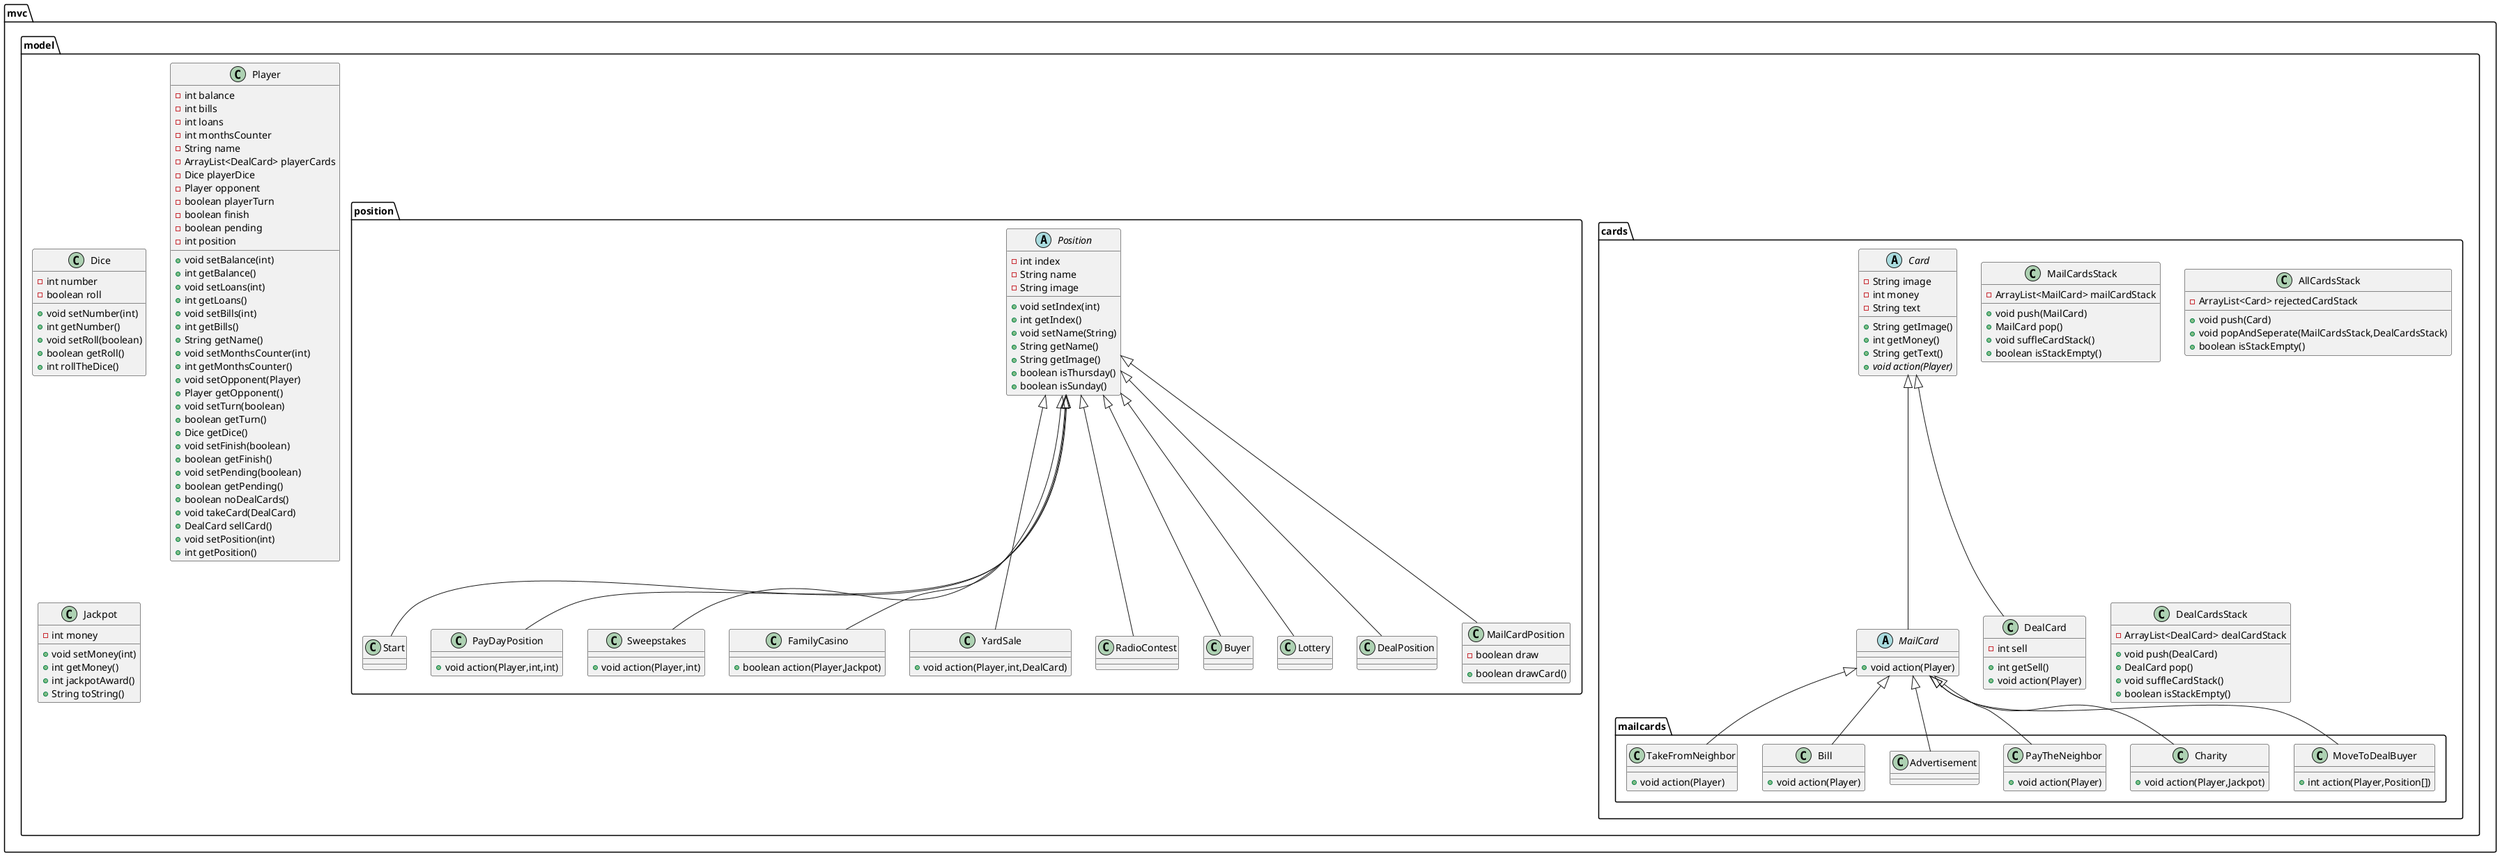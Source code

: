 @startuml
class mvc.model.cards.mailcards.MoveToDealBuyer {
+ int action(Player,Position[])
}
class mvc.model.position.Start {
}
class mvc.model.position.PayDayPosition {
+ void action(Player,int,int)
}
class mvc.model.cards.mailcards.Charity {
+ void action(Player,Jackpot)
}
class mvc.model.Dice {
- int number
- boolean roll
+ void setNumber(int)
+ int getNumber()
+ void setRoll(boolean)
+ boolean getRoll()
+ int rollTheDice()
}
class mvc.model.cards.mailcards.PayTheNeighbor {
+ void action(Player)
}
class mvc.model.position.Sweepstakes {
+ void action(Player,int)
}
class mvc.model.cards.MailCardsStack {
- ArrayList<MailCard> mailCardStack
+ void push(MailCard)
+ MailCard pop()
+ void suffleCardStack()
+ boolean isStackEmpty()
}
class mvc.model.cards.AllCardsStack {
- ArrayList<Card> rejectedCardStack
+ void push(Card)
+ void popAndSeperate(MailCardsStack,DealCardsStack)
+ boolean isStackEmpty()
}
abstract class mvc.model.cards.MailCard {
+ void action(Player)
}
class mvc.model.Player {
- int balance
- int bills
- int loans
- int monthsCounter
- String name
- ArrayList<DealCard> playerCards
- Dice playerDice
- Player opponent
- boolean playerTurn
- boolean finish
- boolean pending
- int position
+ void setBalance(int)
+ int getBalance()
+ void setLoans(int)
+ int getLoans()
+ void setBills(int)
+ int getBills()
+ String getName()
+ void setMonthsCounter(int)
+ int getMonthsCounter()
+ void setOpponent(Player)
+ Player getOpponent()
+ void setTurn(boolean)
+ boolean getTurn()
+ Dice getDice()
+ void setFinish(boolean)
+ boolean getFinish()
+ void setPending(boolean)
+ boolean getPending()
+ boolean noDealCards()
+ void takeCard(DealCard)
+ DealCard sellCard()
+ void setPosition(int)
+ int getPosition()
}
class mvc.model.position.FamilyCasino {
+ boolean action(Player,Jackpot)
}
class mvc.model.cards.mailcards.Advertisement {
}
class mvc.model.position.YardSale {
+ void action(Player,int,DealCard)
}
class mvc.model.position.RadioContest {
}
abstract class mvc.model.cards.Card {
- String image
- int money
- String text
+ String getImage()
+ int getMoney()
+ String getText()
+ {abstract}void action(Player)
}
class mvc.model.cards.mailcards.Bill {
+ void action(Player)
}
class mvc.model.position.Buyer {
}
class mvc.model.position.Lottery {
}
class mvc.model.cards.DealCard {
- int sell
+ int getSell()
+ void action(Player)
}
class mvc.model.position.DealPosition {
}
class mvc.model.cards.mailcards.TakeFromNeighbor {
+ void action(Player)
}
abstract class mvc.model.position.Position {
- int index
- String name
- String image
+ void setIndex(int)
+ int getIndex()
+ void setName(String)
+ String getName()
+ String getImage()
+ boolean isThursday()
+ boolean isSunday()
}
class mvc.model.Jackpot {
- int money
+ void setMoney(int)
+ int getMoney()
+ int jackpotAward()
+ String toString()
}
class mvc.model.cards.DealCardsStack {
- ArrayList<DealCard> dealCardStack
+ void push(DealCard)
+ DealCard pop()
+ void suffleCardStack()
+ boolean isStackEmpty()
}
class mvc.model.position.MailCardPosition {
- boolean draw
+ boolean drawCard()
}


mvc.model.cards.MailCard <|-- mvc.model.cards.mailcards.MoveToDealBuyer
mvc.model.position.Position <|-- mvc.model.position.Start
mvc.model.position.Position <|-- mvc.model.position.PayDayPosition
mvc.model.cards.MailCard <|-- mvc.model.cards.mailcards.Charity
mvc.model.cards.MailCard <|-- mvc.model.cards.mailcards.PayTheNeighbor
mvc.model.position.Position <|-- mvc.model.position.Sweepstakes
mvc.model.cards.Card <|-- mvc.model.cards.MailCard
mvc.model.position.Position <|-- mvc.model.position.FamilyCasino
mvc.model.cards.MailCard <|-- mvc.model.cards.mailcards.Advertisement
mvc.model.position.Position <|-- mvc.model.position.YardSale
mvc.model.position.Position <|-- mvc.model.position.RadioContest
mvc.model.cards.MailCard <|-- mvc.model.cards.mailcards.Bill
mvc.model.position.Position <|-- mvc.model.position.Buyer
mvc.model.position.Position <|-- mvc.model.position.Lottery
mvc.model.cards.Card <|-- mvc.model.cards.DealCard
mvc.model.position.Position <|-- mvc.model.position.DealPosition
mvc.model.cards.MailCard <|-- mvc.model.cards.mailcards.TakeFromNeighbor
mvc.model.position.Position <|-- mvc.model.position.MailCardPosition
@enduml